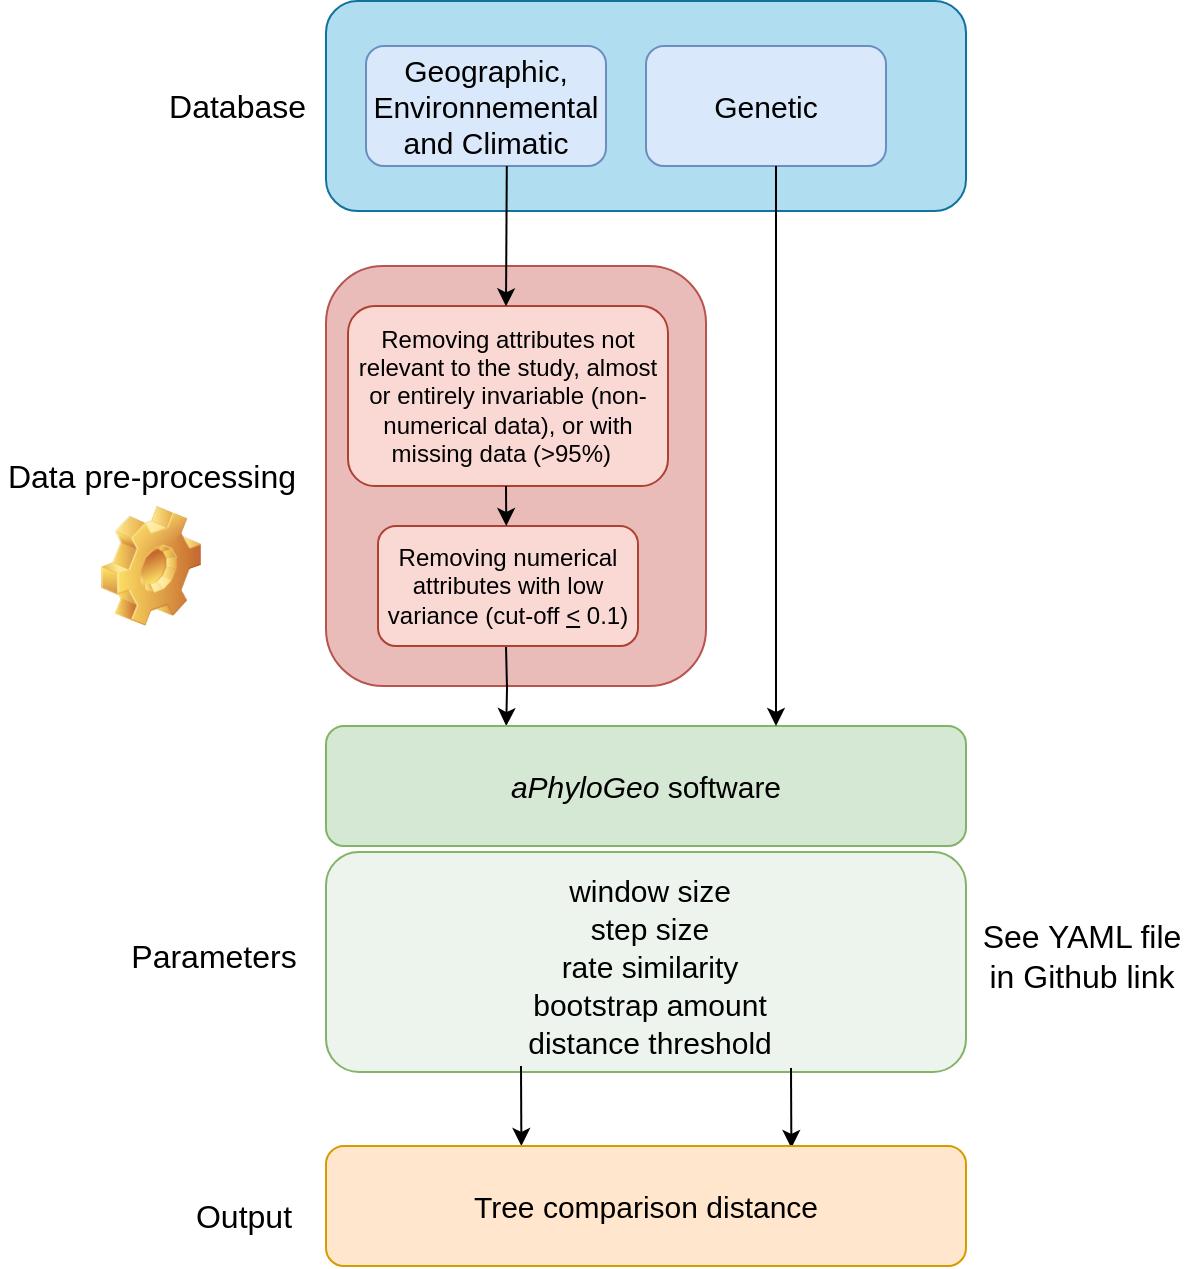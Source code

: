<mxfile version="24.6.5" type="github">
  <diagram name="Page-1" id="-rFiT2QOCS_2W7RfbsIS">
    <mxGraphModel dx="1961" dy="600" grid="1" gridSize="10" guides="1" tooltips="1" connect="1" arrows="1" fold="1" page="1" pageScale="1" pageWidth="827" pageHeight="1169" math="0" shadow="0">
      <root>
        <mxCell id="0" />
        <mxCell id="1" parent="0" />
        <mxCell id="_K5Zg6J4yh_LKkiJjP2J-6" value="" style="rounded=1;whiteSpace=wrap;html=1;fillColor=#e9bcba;strokeColor=#b85450;" parent="1" vertex="1">
          <mxGeometry x="150" y="160" width="190" height="210" as="geometry" />
        </mxCell>
        <mxCell id="_K5Zg6J4yh_LKkiJjP2J-5" value="" style="rounded=1;whiteSpace=wrap;html=1;fillColor=#b1ddf0;strokeColor=#10739e;" parent="1" vertex="1">
          <mxGeometry x="150" y="27.5" width="320" height="105" as="geometry" />
        </mxCell>
        <mxCell id="xGhLzYIq1VaCrZdBams1-3" value="&lt;font style=&quot;font-size: 15px;&quot;&gt;Geographic, Environnemental and Climatic&lt;/font&gt;" style="rounded=1;whiteSpace=wrap;html=1;fillColor=#dae8fc;strokeColor=#6c8ebf;" parent="1" vertex="1">
          <mxGeometry x="170" y="50" width="120" height="60" as="geometry" />
        </mxCell>
        <mxCell id="xGhLzYIq1VaCrZdBams1-4" value="&lt;font style=&quot;font-size: 15px;&quot;&gt;Genetic&lt;/font&gt;" style="rounded=1;whiteSpace=wrap;html=1;fillColor=#dae8fc;strokeColor=#6c8ebf;" parent="1" vertex="1">
          <mxGeometry x="310" y="50" width="120" height="60" as="geometry" />
        </mxCell>
        <mxCell id="xGhLzYIq1VaCrZdBams1-11" value="Removing attributes not relevant to the study, almost or entirely invariable (non-numerical data), or with missing data (&amp;gt;95%)&amp;nbsp;&amp;nbsp;" style="rounded=1;whiteSpace=wrap;html=1;fillColor=#fad9d5;strokeColor=#ae4132;" parent="1" vertex="1">
          <mxGeometry x="161" y="180" width="160" height="90" as="geometry" />
        </mxCell>
        <mxCell id="xGhLzYIq1VaCrZdBams1-21" value="" style="edgeStyle=orthogonalEdgeStyle;rounded=0;orthogonalLoop=1;jettySize=auto;html=1;entryX=0.5;entryY=0;entryDx=0;entryDy=0;" parent="1" edge="1">
          <mxGeometry relative="1" as="geometry">
            <mxPoint x="240.001" y="350" as="sourcePoint" />
            <mxPoint x="240.12" y="390" as="targetPoint" />
            <Array as="points" />
          </mxGeometry>
        </mxCell>
        <mxCell id="xGhLzYIq1VaCrZdBams1-12" value="&lt;div style=&quot;&quot;&gt;&lt;span style=&quot;background-color: initial;&quot;&gt;Removing numerical attributes with low variance (cut-off &lt;u&gt;&amp;lt;&lt;/u&gt; 0.1)&lt;/span&gt;&lt;/div&gt;" style="rounded=1;whiteSpace=wrap;html=1;fillColor=#fad9d5;strokeColor=#ae4132;align=center;" parent="1" vertex="1">
          <mxGeometry x="176" y="290" width="130" height="60" as="geometry" />
        </mxCell>
        <mxCell id="xGhLzYIq1VaCrZdBams1-18" value="" style="endArrow=classic;html=1;rounded=0;entryX=0.5;entryY=0;entryDx=0;entryDy=0;exitX=0.67;exitY=0.997;exitDx=0;exitDy=0;exitPerimeter=0;" parent="1" edge="1">
          <mxGeometry width="50" height="50" relative="1" as="geometry">
            <mxPoint x="240.4" y="110" as="sourcePoint" />
            <mxPoint x="240" y="180.18" as="targetPoint" />
          </mxGeometry>
        </mxCell>
        <mxCell id="xGhLzYIq1VaCrZdBams1-19" value="" style="endArrow=classic;html=1;rounded=0;exitX=0.5;exitY=1;exitDx=0;exitDy=0;" parent="1" edge="1">
          <mxGeometry width="50" height="50" relative="1" as="geometry">
            <mxPoint x="240" y="270" as="sourcePoint" />
            <mxPoint x="240.14" y="290" as="targetPoint" />
          </mxGeometry>
        </mxCell>
        <mxCell id="xGhLzYIq1VaCrZdBams1-22" value="&lt;font style=&quot;font-size: 15px;&quot;&gt;&lt;i&gt;aPhyloGeo&lt;/i&gt; software&lt;/font&gt;" style="rounded=1;whiteSpace=wrap;html=1;fillColor=#d5e8d4;strokeColor=#82b366;" parent="1" vertex="1">
          <mxGeometry x="150" y="390" width="320" height="60" as="geometry" />
        </mxCell>
        <mxCell id="xGhLzYIq1VaCrZdBams1-25" value="" style="endArrow=classic;html=1;rounded=0;entryX=0.75;entryY=0;entryDx=0;entryDy=0;exitX=0.625;exitY=1;exitDx=0;exitDy=0;exitPerimeter=0;" parent="1" edge="1">
          <mxGeometry width="50" height="50" relative="1" as="geometry">
            <mxPoint x="375" y="110" as="sourcePoint" />
            <mxPoint x="375" y="390" as="targetPoint" />
          </mxGeometry>
        </mxCell>
        <mxCell id="_K5Zg6J4yh_LKkiJjP2J-17" value="&lt;div style=&quot;margin-top: 0px; margin-bottom: 0px; padding-left: 0px; padding-right: 0px;&quot;&gt;&lt;br&gt;&lt;/div&gt;" style="rounded=1;whiteSpace=wrap;html=1;align=center;fillColor=#edf3ed;strokeColor=#82b366;" parent="1" vertex="1">
          <mxGeometry x="150" y="453" width="320" height="110" as="geometry" />
        </mxCell>
        <mxCell id="_K5Zg6J4yh_LKkiJjP2J-41" value="&lt;span style=&quot;font-size: 15px; background-color: initial;&quot;&gt;window size&lt;br&gt;&lt;/span&gt;&lt;span style=&quot;font-size: 15px; background-color: initial;&quot;&gt;step size&lt;br&gt;&lt;/span&gt;&lt;span style=&quot;font-size: 15px; background-color: initial;&quot;&gt;rate similarity&lt;/span&gt;&lt;br&gt;&lt;span style=&quot;font-size: 15px; background-color: initial;&quot;&gt;bootstrap amount&lt;/span&gt;&lt;br&gt;&lt;span style=&quot;font-size: 15px; background-color: initial;&quot;&gt;distance threshold&lt;/span&gt;" style="text;html=1;align=center;verticalAlign=middle;whiteSpace=wrap;rounded=0;fontSize=16;" parent="1" vertex="1">
          <mxGeometry x="162.5" y="460" width="297.5" height="100" as="geometry" />
        </mxCell>
        <mxCell id="_K5Zg6J4yh_LKkiJjP2J-48" value="" style="endArrow=classic;html=1;rounded=0;entryX=0.32;entryY=-0.031;entryDx=0;entryDy=0;entryPerimeter=0;exitX=0.5;exitY=1;exitDx=0;exitDy=0;" parent="1" edge="1">
          <mxGeometry width="50" height="50" relative="1" as="geometry">
            <mxPoint x="247.5" y="560" as="sourcePoint" />
            <mxPoint x="247.69" y="600" as="targetPoint" />
          </mxGeometry>
        </mxCell>
        <mxCell id="_K5Zg6J4yh_LKkiJjP2J-49" value="" style="endArrow=classic;html=1;rounded=0;entryX=0.32;entryY=-0.031;entryDx=0;entryDy=0;entryPerimeter=0;exitX=0.5;exitY=1;exitDx=0;exitDy=0;" parent="1" edge="1">
          <mxGeometry width="50" height="50" relative="1" as="geometry">
            <mxPoint x="382.5" y="561" as="sourcePoint" />
            <mxPoint x="382.69" y="601" as="targetPoint" />
          </mxGeometry>
        </mxCell>
        <mxCell id="_K5Zg6J4yh_LKkiJjP2J-50" value="&lt;font style=&quot;font-size: 15px;&quot;&gt;Tree comparison distance&lt;/font&gt;" style="rounded=1;whiteSpace=wrap;html=1;fillColor=#ffe6cc;strokeColor=#d79b00;" parent="1" vertex="1">
          <mxGeometry x="150" y="600" width="320" height="60" as="geometry" />
        </mxCell>
        <mxCell id="_K5Zg6J4yh_LKkiJjP2J-51" value="Database&amp;nbsp;" style="text;html=1;align=center;verticalAlign=middle;whiteSpace=wrap;rounded=0;fontSize=16;" parent="1" vertex="1">
          <mxGeometry x="77.5" y="65" width="60" height="30" as="geometry" />
        </mxCell>
        <mxCell id="_K5Zg6J4yh_LKkiJjP2J-52" value="Data pre-processing" style="text;html=1;align=center;verticalAlign=middle;whiteSpace=wrap;rounded=0;fontSize=16;" parent="1" vertex="1">
          <mxGeometry x="-12.5" y="240" width="150" height="50" as="geometry" />
        </mxCell>
        <mxCell id="_K5Zg6J4yh_LKkiJjP2J-53" value="Output" style="text;html=1;align=center;verticalAlign=middle;whiteSpace=wrap;rounded=0;fontSize=16;" parent="1" vertex="1">
          <mxGeometry x="80" y="610" width="57.5" height="50" as="geometry" />
        </mxCell>
        <mxCell id="_K5Zg6J4yh_LKkiJjP2J-55" value="Parameters" style="text;html=1;align=center;verticalAlign=middle;whiteSpace=wrap;rounded=0;fontSize=16;" parent="1" vertex="1">
          <mxGeometry x="50" y="480" width="87.5" height="50" as="geometry" />
        </mxCell>
        <mxCell id="_K5Zg6J4yh_LKkiJjP2J-57" value="See YAML file in Github link" style="text;html=1;align=center;verticalAlign=middle;whiteSpace=wrap;rounded=0;fontSize=16;" parent="1" vertex="1">
          <mxGeometry x="472.5" y="480" width="110" height="50" as="geometry" />
        </mxCell>
        <mxCell id="pS6F3ysClhsf17nOfidb-2" value="" style="shape=image;html=1;verticalLabelPosition=bottom;verticalAlign=top;imageAspect=0;image=img/clipart/Gear_128x128.png;fillColor=#F19C99;" vertex="1" parent="1">
          <mxGeometry x="37.5" y="280" width="50" height="60" as="geometry" />
        </mxCell>
      </root>
    </mxGraphModel>
  </diagram>
</mxfile>
